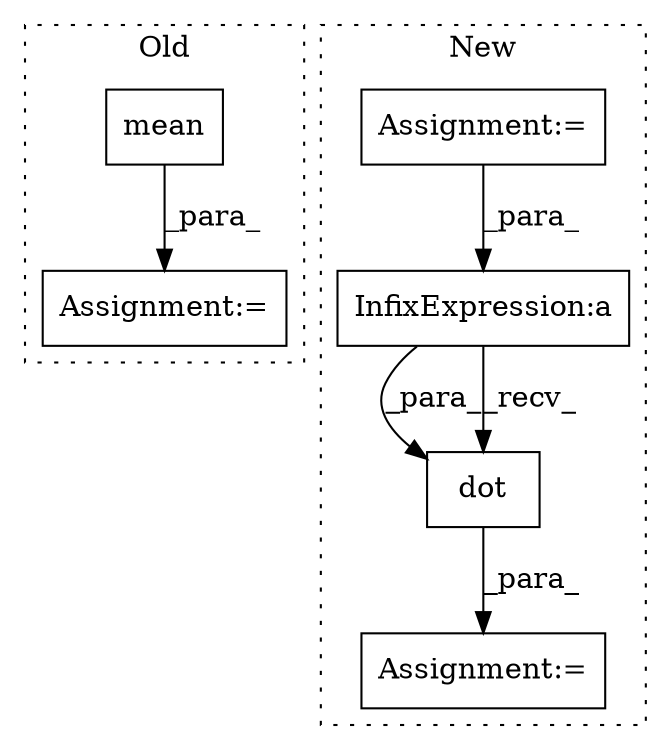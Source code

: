 digraph G {
subgraph cluster0 {
1 [label="mean" a="32" s="968" l="6" shape="box"];
4 [label="Assignment:=" a="7" s="962" l="1" shape="box"];
label = "Old";
style="dotted";
}
subgraph cluster1 {
2 [label="dot" a="32" s="963,972" l="4,1" shape="box"];
3 [label="Assignment:=" a="7" s="955" l="1" shape="box"];
5 [label="InfixExpression:a" a="27" s="876" l="3" shape="box"];
6 [label="Assignment:=" a="7" s="685" l="1" shape="box"];
label = "New";
style="dotted";
}
1 -> 4 [label="_para_"];
2 -> 3 [label="_para_"];
5 -> 2 [label="_para_"];
5 -> 2 [label="_recv_"];
6 -> 5 [label="_para_"];
}